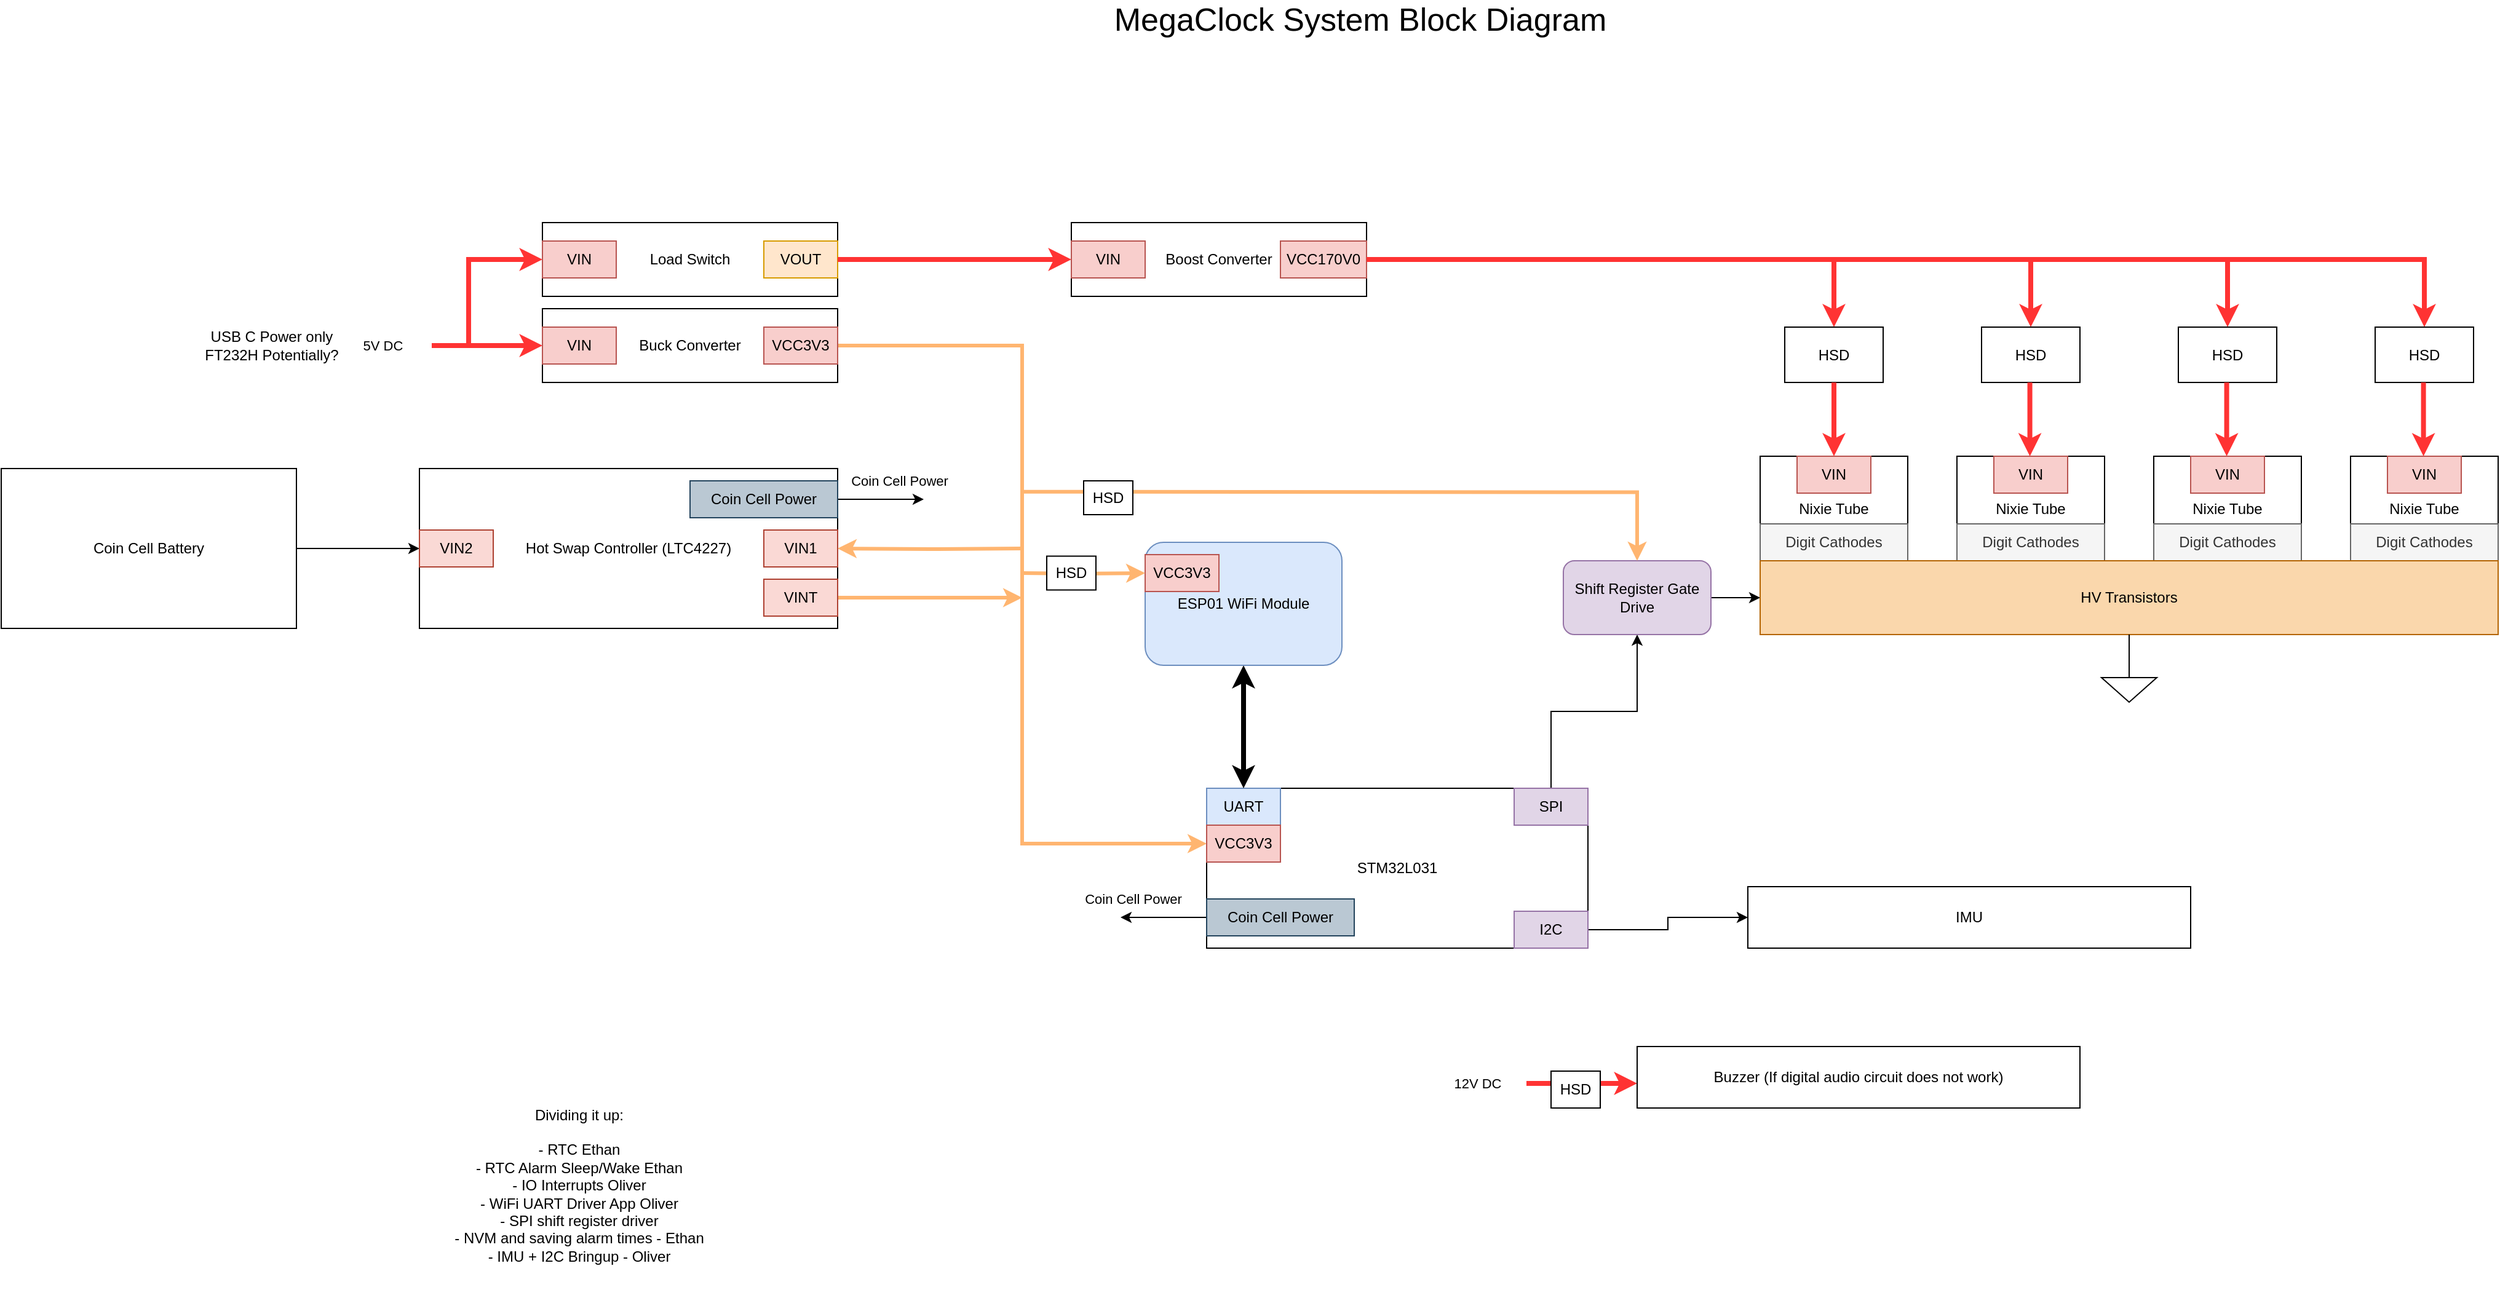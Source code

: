 <mxfile version="26.0.5">
  <diagram name="Page-1" id="FQtboYxObh5HlNedqWn5">
    <mxGraphModel dx="3290" dy="2416" grid="1" gridSize="10" guides="1" tooltips="1" connect="1" arrows="1" fold="1" page="1" pageScale="1" pageWidth="850" pageHeight="1100" math="0" shadow="0">
      <root>
        <mxCell id="0" />
        <mxCell id="1" parent="0" />
        <mxCell id="N4MrkXX1kl-cUDDmxv_e-1" value="STM32L031" style="rounded=0;whiteSpace=wrap;html=1;" parent="1" vertex="1">
          <mxGeometry x="270" y="440" width="310" height="130" as="geometry" />
        </mxCell>
        <mxCell id="N4MrkXX1kl-cUDDmxv_e-3" value="UART" style="rounded=0;whiteSpace=wrap;html=1;fillColor=#dae8fc;strokeColor=#6c8ebf;" parent="1" vertex="1">
          <mxGeometry x="270" y="440" width="60" height="30" as="geometry" />
        </mxCell>
        <mxCell id="N4MrkXX1kl-cUDDmxv_e-5" style="edgeStyle=orthogonalEdgeStyle;rounded=0;orthogonalLoop=1;jettySize=auto;html=1;entryX=0.5;entryY=0;entryDx=0;entryDy=0;strokeWidth=4;startArrow=classic;startFill=1;" parent="1" source="N4MrkXX1kl-cUDDmxv_e-4" target="N4MrkXX1kl-cUDDmxv_e-3" edge="1">
          <mxGeometry relative="1" as="geometry" />
        </mxCell>
        <mxCell id="N4MrkXX1kl-cUDDmxv_e-4" value="ESP01 WiFi Module" style="rounded=1;whiteSpace=wrap;html=1;fillColor=#dae8fc;strokeColor=#6c8ebf;" parent="1" vertex="1">
          <mxGeometry x="220" y="240" width="160" height="100" as="geometry" />
        </mxCell>
        <mxCell id="N4MrkXX1kl-cUDDmxv_e-6" value="Buck Converter" style="rounded=0;whiteSpace=wrap;html=1;" parent="1" vertex="1">
          <mxGeometry x="-270" y="50" width="240" height="60" as="geometry" />
        </mxCell>
        <mxCell id="N4MrkXX1kl-cUDDmxv_e-7" value="5V DC" style="endArrow=classic;html=1;rounded=0;entryX=0;entryY=0.5;entryDx=0;entryDy=0;strokeWidth=4;strokeColor=#FF3333;" parent="1" target="N4MrkXX1kl-cUDDmxv_e-6" edge="1">
          <mxGeometry x="-1" y="-40" width="50" height="50" relative="1" as="geometry">
            <mxPoint x="-360" y="80" as="sourcePoint" />
            <mxPoint x="-300" y="90" as="targetPoint" />
            <mxPoint x="-40" y="-40" as="offset" />
          </mxGeometry>
        </mxCell>
        <mxCell id="N4MrkXX1kl-cUDDmxv_e-13" value="" style="endArrow=classic;html=1;rounded=0;strokeWidth=4;strokeColor=#FF3333;entryX=0;entryY=0.5;entryDx=0;entryDy=0;" parent="1" target="N4MrkXX1kl-cUDDmxv_e-14" edge="1">
          <mxGeometry x="-0.111" y="20" width="50" height="50" relative="1" as="geometry">
            <mxPoint x="-330" y="80" as="sourcePoint" />
            <mxPoint x="-290" y="-155" as="targetPoint" />
            <mxPoint as="offset" />
            <Array as="points">
              <mxPoint x="-330" y="10" />
            </Array>
          </mxGeometry>
        </mxCell>
        <mxCell id="N4MrkXX1kl-cUDDmxv_e-14" value="Load Switch" style="rounded=0;whiteSpace=wrap;html=1;" parent="1" vertex="1">
          <mxGeometry x="-270" y="-20" width="240" height="60" as="geometry" />
        </mxCell>
        <mxCell id="N4MrkXX1kl-cUDDmxv_e-17" value="VIN" style="rounded=0;whiteSpace=wrap;html=1;fillColor=#f8cecc;strokeColor=#b85450;" parent="1" vertex="1">
          <mxGeometry x="-270" y="-5" width="60" height="30" as="geometry" />
        </mxCell>
        <mxCell id="N4MrkXX1kl-cUDDmxv_e-18" value="VOUT" style="rounded=0;whiteSpace=wrap;html=1;fillColor=#ffe6cc;strokeColor=#d79b00;" parent="1" vertex="1">
          <mxGeometry x="-90" y="-5" width="60" height="30" as="geometry" />
        </mxCell>
        <mxCell id="N4MrkXX1kl-cUDDmxv_e-19" value="VIN" style="rounded=0;whiteSpace=wrap;html=1;fillColor=#f8cecc;strokeColor=#b85450;" parent="1" vertex="1">
          <mxGeometry x="-270" y="65" width="60" height="30" as="geometry" />
        </mxCell>
        <mxCell id="N4MrkXX1kl-cUDDmxv_e-22" style="edgeStyle=orthogonalEdgeStyle;rounded=0;orthogonalLoop=1;jettySize=auto;html=1;strokeColor=#FFB570;strokeWidth=3;entryX=0;entryY=0.5;entryDx=0;entryDy=0;" parent="1" source="N4MrkXX1kl-cUDDmxv_e-20" target="N4MrkXX1kl-cUDDmxv_e-23" edge="1">
          <mxGeometry relative="1" as="geometry">
            <mxPoint x="30" y="100" as="targetPoint" />
          </mxGeometry>
        </mxCell>
        <mxCell id="N4MrkXX1kl-cUDDmxv_e-20" value="VCC3V3" style="rounded=0;whiteSpace=wrap;html=1;fillColor=#f8cecc;strokeColor=#b85450;" parent="1" vertex="1">
          <mxGeometry x="-90" y="65" width="60" height="30" as="geometry" />
        </mxCell>
        <mxCell id="N4MrkXX1kl-cUDDmxv_e-21" value="" style="endArrow=classic;html=1;rounded=0;strokeWidth=4;strokeColor=#FF3333;exitX=1;exitY=0.5;exitDx=0;exitDy=0;" parent="1" source="N4MrkXX1kl-cUDDmxv_e-18" edge="1">
          <mxGeometry x="-0.111" y="20" width="50" height="50" relative="1" as="geometry">
            <mxPoint x="110" y="-60" as="sourcePoint" />
            <mxPoint x="160" y="10" as="targetPoint" />
            <mxPoint as="offset" />
            <Array as="points" />
          </mxGeometry>
        </mxCell>
        <mxCell id="N4MrkXX1kl-cUDDmxv_e-23" value="VCC3V3" style="rounded=0;whiteSpace=wrap;html=1;fillColor=#f8cecc;strokeColor=#b85450;" parent="1" vertex="1">
          <mxGeometry x="270" y="470" width="60" height="30" as="geometry" />
        </mxCell>
        <mxCell id="N4MrkXX1kl-cUDDmxv_e-24" value="VCC3V3" style="rounded=0;whiteSpace=wrap;html=1;fillColor=#f8cecc;strokeColor=#b85450;" parent="1" vertex="1">
          <mxGeometry x="220" y="250" width="60" height="30" as="geometry" />
        </mxCell>
        <mxCell id="N4MrkXX1kl-cUDDmxv_e-25" style="edgeStyle=orthogonalEdgeStyle;rounded=0;orthogonalLoop=1;jettySize=auto;html=1;strokeColor=#FFB570;strokeWidth=3;entryX=0;entryY=0.25;entryDx=0;entryDy=0;" parent="1" target="N4MrkXX1kl-cUDDmxv_e-4" edge="1">
          <mxGeometry relative="1" as="geometry">
            <mxPoint x="280" y="495" as="targetPoint" />
            <mxPoint x="120" y="265" as="sourcePoint" />
          </mxGeometry>
        </mxCell>
        <mxCell id="N4MrkXX1kl-cUDDmxv_e-26" value="Boost Converter" style="rounded=0;whiteSpace=wrap;html=1;" parent="1" vertex="1">
          <mxGeometry x="160" y="-20" width="240" height="60" as="geometry" />
        </mxCell>
        <mxCell id="N4MrkXX1kl-cUDDmxv_e-27" value="VIN" style="rounded=0;whiteSpace=wrap;html=1;fillColor=#f8cecc;strokeColor=#b85450;" parent="1" vertex="1">
          <mxGeometry x="160" y="-5" width="60" height="30" as="geometry" />
        </mxCell>
        <mxCell id="N4MrkXX1kl-cUDDmxv_e-28" value="VCC170V0" style="rounded=0;whiteSpace=wrap;html=1;fillColor=#f8cecc;strokeColor=#b85450;" parent="1" vertex="1">
          <mxGeometry x="330" y="-5" width="70" height="30" as="geometry" />
        </mxCell>
        <mxCell id="N4MrkXX1kl-cUDDmxv_e-33" value="" style="endArrow=classic;html=1;rounded=0;strokeWidth=4;strokeColor=#FF3333;exitX=1;exitY=0.5;exitDx=0;exitDy=0;entryX=0.5;entryY=0;entryDx=0;entryDy=0;" parent="1" source="N4MrkXX1kl-cUDDmxv_e-28" edge="1">
          <mxGeometry x="-0.111" y="20" width="50" height="50" relative="1" as="geometry">
            <mxPoint x="430" y="20" as="sourcePoint" />
            <mxPoint x="780" y="65" as="targetPoint" />
            <mxPoint as="offset" />
            <Array as="points">
              <mxPoint x="780" y="10" />
            </Array>
          </mxGeometry>
        </mxCell>
        <mxCell id="N4MrkXX1kl-cUDDmxv_e-37" value="" style="endArrow=classic;html=1;rounded=0;strokeWidth=4;strokeColor=#FF3333;entryX=0.5;entryY=0;entryDx=0;entryDy=0;" parent="1" edge="1">
          <mxGeometry x="-0.111" y="20" width="50" height="50" relative="1" as="geometry">
            <mxPoint x="770" y="10" as="sourcePoint" />
            <mxPoint x="940" y="65" as="targetPoint" />
            <mxPoint as="offset" />
            <Array as="points">
              <mxPoint x="940" y="10" />
            </Array>
          </mxGeometry>
        </mxCell>
        <mxCell id="N4MrkXX1kl-cUDDmxv_e-41" value="" style="endArrow=classic;html=1;rounded=0;strokeWidth=4;strokeColor=#FF3333;entryX=0.5;entryY=0;entryDx=0;entryDy=0;" parent="1" edge="1">
          <mxGeometry x="-0.111" y="20" width="50" height="50" relative="1" as="geometry">
            <mxPoint x="930" y="10" as="sourcePoint" />
            <mxPoint x="1100" y="65" as="targetPoint" />
            <mxPoint as="offset" />
            <Array as="points">
              <mxPoint x="1100" y="10" />
            </Array>
          </mxGeometry>
        </mxCell>
        <mxCell id="N4MrkXX1kl-cUDDmxv_e-45" value="" style="endArrow=classic;html=1;rounded=0;strokeWidth=4;strokeColor=#FF3333;entryX=0.5;entryY=0;entryDx=0;entryDy=0;" parent="1" edge="1">
          <mxGeometry x="-0.111" y="20" width="50" height="50" relative="1" as="geometry">
            <mxPoint x="1090" y="10" as="sourcePoint" />
            <mxPoint x="1260" y="65" as="targetPoint" />
            <mxPoint as="offset" />
            <Array as="points">
              <mxPoint x="1260" y="10" />
            </Array>
          </mxGeometry>
        </mxCell>
        <mxCell id="N4MrkXX1kl-cUDDmxv_e-46" value="Nixie Tube" style="rounded=0;whiteSpace=wrap;html=1;" parent="1" vertex="1">
          <mxGeometry x="720" y="170" width="120" height="85" as="geometry" />
        </mxCell>
        <mxCell id="N4MrkXX1kl-cUDDmxv_e-47" value="VIN" style="rounded=0;whiteSpace=wrap;html=1;fillColor=#f8cecc;strokeColor=#b85450;" parent="1" vertex="1">
          <mxGeometry x="750" y="170" width="60" height="30" as="geometry" />
        </mxCell>
        <mxCell id="N4MrkXX1kl-cUDDmxv_e-48" value="Digit Cathodes" style="rounded=0;whiteSpace=wrap;html=1;fillColor=#f5f5f5;strokeColor=#666666;fontColor=#333333;" parent="1" vertex="1">
          <mxGeometry x="720" y="225" width="120" height="30" as="geometry" />
        </mxCell>
        <mxCell id="N4MrkXX1kl-cUDDmxv_e-49" value="Nixie Tube" style="rounded=0;whiteSpace=wrap;html=1;" parent="1" vertex="1">
          <mxGeometry x="880" y="170" width="120" height="85" as="geometry" />
        </mxCell>
        <mxCell id="N4MrkXX1kl-cUDDmxv_e-50" value="VIN" style="rounded=0;whiteSpace=wrap;html=1;fillColor=#f8cecc;strokeColor=#b85450;" parent="1" vertex="1">
          <mxGeometry x="910" y="170" width="60" height="30" as="geometry" />
        </mxCell>
        <mxCell id="N4MrkXX1kl-cUDDmxv_e-51" value="Digit Cathodes" style="rounded=0;whiteSpace=wrap;html=1;fillColor=#f5f5f5;strokeColor=#666666;fontColor=#333333;" parent="1" vertex="1">
          <mxGeometry x="880" y="225" width="120" height="30" as="geometry" />
        </mxCell>
        <mxCell id="N4MrkXX1kl-cUDDmxv_e-52" value="Nixie Tube" style="rounded=0;whiteSpace=wrap;html=1;" parent="1" vertex="1">
          <mxGeometry x="1040" y="170" width="120" height="85" as="geometry" />
        </mxCell>
        <mxCell id="N4MrkXX1kl-cUDDmxv_e-53" value="VIN" style="rounded=0;whiteSpace=wrap;html=1;fillColor=#f8cecc;strokeColor=#b85450;" parent="1" vertex="1">
          <mxGeometry x="1070" y="170" width="60" height="30" as="geometry" />
        </mxCell>
        <mxCell id="N4MrkXX1kl-cUDDmxv_e-54" value="Digit Cathodes" style="rounded=0;whiteSpace=wrap;html=1;fillColor=#f5f5f5;strokeColor=#666666;fontColor=#333333;" parent="1" vertex="1">
          <mxGeometry x="1040" y="225" width="120" height="30" as="geometry" />
        </mxCell>
        <mxCell id="N4MrkXX1kl-cUDDmxv_e-55" value="Nixie Tube" style="rounded=0;whiteSpace=wrap;html=1;" parent="1" vertex="1">
          <mxGeometry x="1200" y="170" width="120" height="85" as="geometry" />
        </mxCell>
        <mxCell id="N4MrkXX1kl-cUDDmxv_e-56" value="VIN" style="rounded=0;whiteSpace=wrap;html=1;fillColor=#f8cecc;strokeColor=#b85450;" parent="1" vertex="1">
          <mxGeometry x="1230" y="170" width="60" height="30" as="geometry" />
        </mxCell>
        <mxCell id="N4MrkXX1kl-cUDDmxv_e-57" value="Digit Cathodes" style="rounded=0;whiteSpace=wrap;html=1;fillColor=#f5f5f5;strokeColor=#666666;fontColor=#333333;" parent="1" vertex="1">
          <mxGeometry x="1200" y="225" width="120" height="30" as="geometry" />
        </mxCell>
        <mxCell id="N4MrkXX1kl-cUDDmxv_e-58" value="HSD" style="rounded=0;whiteSpace=wrap;html=1;" parent="1" vertex="1">
          <mxGeometry x="740" y="65" width="80" height="45" as="geometry" />
        </mxCell>
        <mxCell id="N4MrkXX1kl-cUDDmxv_e-59" value="HSD" style="rounded=0;whiteSpace=wrap;html=1;" parent="1" vertex="1">
          <mxGeometry x="900" y="65" width="80" height="45" as="geometry" />
        </mxCell>
        <mxCell id="N4MrkXX1kl-cUDDmxv_e-60" value="HSD" style="rounded=0;whiteSpace=wrap;html=1;" parent="1" vertex="1">
          <mxGeometry x="1060" y="65" width="80" height="45" as="geometry" />
        </mxCell>
        <mxCell id="N4MrkXX1kl-cUDDmxv_e-61" value="HSD" style="rounded=0;whiteSpace=wrap;html=1;" parent="1" vertex="1">
          <mxGeometry x="1220" y="65" width="80" height="45" as="geometry" />
        </mxCell>
        <mxCell id="N4MrkXX1kl-cUDDmxv_e-62" value="" style="endArrow=classic;html=1;rounded=0;strokeWidth=4;strokeColor=#FF3333;exitX=0.5;exitY=1;exitDx=0;exitDy=0;entryX=0.5;entryY=0;entryDx=0;entryDy=0;" parent="1" source="N4MrkXX1kl-cUDDmxv_e-58" target="N4MrkXX1kl-cUDDmxv_e-47" edge="1">
          <mxGeometry x="-0.111" y="20" width="50" height="50" relative="1" as="geometry">
            <mxPoint x="300" y="130" as="sourcePoint" />
            <mxPoint x="680" y="185" as="targetPoint" />
            <mxPoint as="offset" />
            <Array as="points" />
          </mxGeometry>
        </mxCell>
        <mxCell id="N4MrkXX1kl-cUDDmxv_e-63" value="" style="endArrow=classic;html=1;rounded=0;strokeWidth=4;strokeColor=#FF3333;exitX=0.5;exitY=1;exitDx=0;exitDy=0;entryX=0.5;entryY=0;entryDx=0;entryDy=0;" parent="1" edge="1">
          <mxGeometry x="-0.111" y="20" width="50" height="50" relative="1" as="geometry">
            <mxPoint x="939.29" y="110" as="sourcePoint" />
            <mxPoint x="939.29" y="170" as="targetPoint" />
            <mxPoint as="offset" />
            <Array as="points" />
          </mxGeometry>
        </mxCell>
        <mxCell id="N4MrkXX1kl-cUDDmxv_e-64" value="" style="endArrow=classic;html=1;rounded=0;strokeWidth=4;strokeColor=#FF3333;exitX=0.5;exitY=1;exitDx=0;exitDy=0;entryX=0.5;entryY=0;entryDx=0;entryDy=0;" parent="1" edge="1">
          <mxGeometry x="-0.111" y="20" width="50" height="50" relative="1" as="geometry">
            <mxPoint x="1099.29" y="110" as="sourcePoint" />
            <mxPoint x="1099.29" y="170" as="targetPoint" />
            <mxPoint as="offset" />
            <Array as="points" />
          </mxGeometry>
        </mxCell>
        <mxCell id="N4MrkXX1kl-cUDDmxv_e-65" value="" style="endArrow=classic;html=1;rounded=0;strokeWidth=4;strokeColor=#FF3333;exitX=0.5;exitY=1;exitDx=0;exitDy=0;entryX=0.5;entryY=0;entryDx=0;entryDy=0;" parent="1" edge="1">
          <mxGeometry x="-0.111" y="20" width="50" height="50" relative="1" as="geometry">
            <mxPoint x="1259.29" y="110" as="sourcePoint" />
            <mxPoint x="1259.29" y="170" as="targetPoint" />
            <mxPoint as="offset" />
            <Array as="points" />
          </mxGeometry>
        </mxCell>
        <mxCell id="N4MrkXX1kl-cUDDmxv_e-76" style="edgeStyle=orthogonalEdgeStyle;rounded=0;orthogonalLoop=1;jettySize=auto;html=1;entryX=0.5;entryY=1;entryDx=0;entryDy=0;" parent="1" source="N4MrkXX1kl-cUDDmxv_e-67" target="N4MrkXX1kl-cUDDmxv_e-75" edge="1">
          <mxGeometry relative="1" as="geometry" />
        </mxCell>
        <mxCell id="N4MrkXX1kl-cUDDmxv_e-67" value="SPI" style="rounded=0;whiteSpace=wrap;html=1;fillColor=#e1d5e7;strokeColor=#9673a6;" parent="1" vertex="1">
          <mxGeometry x="520" y="440" width="60" height="30" as="geometry" />
        </mxCell>
        <mxCell id="N4MrkXX1kl-cUDDmxv_e-68" value="HV Transistors" style="rounded=0;whiteSpace=wrap;html=1;fillColor=#fad7ac;strokeColor=#b46504;" parent="1" vertex="1">
          <mxGeometry x="720" y="255" width="600" height="60" as="geometry" />
        </mxCell>
        <mxCell id="N4MrkXX1kl-cUDDmxv_e-71" value="" style="pointerEvents=1;verticalLabelPosition=bottom;shadow=0;dashed=0;align=center;html=1;verticalAlign=top;shape=mxgraph.electrical.signal_sources.signal_ground;" parent="1" vertex="1">
          <mxGeometry x="997.5" y="340" width="45" height="30" as="geometry" />
        </mxCell>
        <mxCell id="N4MrkXX1kl-cUDDmxv_e-72" style="edgeStyle=orthogonalEdgeStyle;rounded=0;orthogonalLoop=1;jettySize=auto;html=1;entryX=0.5;entryY=0;entryDx=0;entryDy=0;entryPerimeter=0;endArrow=none;endFill=0;" parent="1" source="N4MrkXX1kl-cUDDmxv_e-68" target="N4MrkXX1kl-cUDDmxv_e-71" edge="1">
          <mxGeometry relative="1" as="geometry" />
        </mxCell>
        <mxCell id="N4MrkXX1kl-cUDDmxv_e-77" style="edgeStyle=orthogonalEdgeStyle;rounded=0;orthogonalLoop=1;jettySize=auto;html=1;entryX=0;entryY=0.5;entryDx=0;entryDy=0;" parent="1" source="N4MrkXX1kl-cUDDmxv_e-75" target="N4MrkXX1kl-cUDDmxv_e-68" edge="1">
          <mxGeometry relative="1" as="geometry" />
        </mxCell>
        <mxCell id="N4MrkXX1kl-cUDDmxv_e-75" value="Shift Register Gate Drive" style="rounded=1;whiteSpace=wrap;html=1;fillColor=#e1d5e7;strokeColor=#9673a6;" parent="1" vertex="1">
          <mxGeometry x="560" y="255" width="120" height="60" as="geometry" />
        </mxCell>
        <mxCell id="N4MrkXX1kl-cUDDmxv_e-90" value="Hot Swap Controller (LTC4227)" style="rounded=0;whiteSpace=wrap;html=1;" parent="1" vertex="1">
          <mxGeometry x="-370" y="180" width="340" height="130" as="geometry" />
        </mxCell>
        <mxCell id="N4MrkXX1kl-cUDDmxv_e-91" style="edgeStyle=orthogonalEdgeStyle;rounded=0;orthogonalLoop=1;jettySize=auto;html=1;strokeColor=#FFB570;strokeWidth=3;entryX=1;entryY=0.5;entryDx=0;entryDy=0;" parent="1" target="N4MrkXX1kl-cUDDmxv_e-90" edge="1">
          <mxGeometry relative="1" as="geometry">
            <mxPoint x="90" y="255" as="targetPoint" />
            <mxPoint x="120" y="245" as="sourcePoint" />
          </mxGeometry>
        </mxCell>
        <mxCell id="N4MrkXX1kl-cUDDmxv_e-95" style="edgeStyle=orthogonalEdgeStyle;rounded=0;orthogonalLoop=1;jettySize=auto;html=1;strokeColor=#FFB570;strokeWidth=3;" parent="1" source="N4MrkXX1kl-cUDDmxv_e-92" edge="1">
          <mxGeometry relative="1" as="geometry">
            <mxPoint x="120" y="285" as="targetPoint" />
          </mxGeometry>
        </mxCell>
        <mxCell id="N4MrkXX1kl-cUDDmxv_e-92" value="VINT" style="rounded=0;whiteSpace=wrap;html=1;fillColor=#fad9d5;strokeColor=#ae4132;" parent="1" vertex="1">
          <mxGeometry x="-90" y="270" width="60" height="30" as="geometry" />
        </mxCell>
        <mxCell id="N4MrkXX1kl-cUDDmxv_e-96" style="edgeStyle=orthogonalEdgeStyle;rounded=0;orthogonalLoop=1;jettySize=auto;html=1;entryX=0;entryY=0.5;entryDx=0;entryDy=0;" parent="1" source="N4MrkXX1kl-cUDDmxv_e-93" target="N4MrkXX1kl-cUDDmxv_e-90" edge="1">
          <mxGeometry relative="1" as="geometry" />
        </mxCell>
        <mxCell id="N4MrkXX1kl-cUDDmxv_e-93" value="Coin Cell Battery" style="rounded=0;whiteSpace=wrap;html=1;" parent="1" vertex="1">
          <mxGeometry x="-710" y="180" width="240" height="130" as="geometry" />
        </mxCell>
        <mxCell id="N4MrkXX1kl-cUDDmxv_e-103" value="Coin Cell Power" style="edgeStyle=orthogonalEdgeStyle;rounded=0;orthogonalLoop=1;jettySize=auto;html=1;" parent="1" source="N4MrkXX1kl-cUDDmxv_e-97" edge="1">
          <mxGeometry x="0.708" y="-15" relative="1" as="geometry">
            <mxPoint x="200" y="545" as="targetPoint" />
            <mxPoint x="-1" as="offset" />
          </mxGeometry>
        </mxCell>
        <mxCell id="N4MrkXX1kl-cUDDmxv_e-97" value="Coin Cell Power" style="rounded=0;whiteSpace=wrap;html=1;fillColor=#bac8d3;strokeColor=#23445d;" parent="1" vertex="1">
          <mxGeometry x="270" y="530" width="120" height="30" as="geometry" />
        </mxCell>
        <mxCell id="N4MrkXX1kl-cUDDmxv_e-99" value="Coin Cell Power" style="edgeStyle=orthogonalEdgeStyle;rounded=0;orthogonalLoop=1;jettySize=auto;html=1;" parent="1" source="N4MrkXX1kl-cUDDmxv_e-98" edge="1">
          <mxGeometry x="0.439" y="15" relative="1" as="geometry">
            <mxPoint x="40" y="205" as="targetPoint" />
            <mxPoint as="offset" />
          </mxGeometry>
        </mxCell>
        <mxCell id="N4MrkXX1kl-cUDDmxv_e-98" value="Coin Cell Power" style="rounded=0;whiteSpace=wrap;html=1;fillColor=#bac8d3;strokeColor=#23445d;" parent="1" vertex="1">
          <mxGeometry x="-150" y="190" width="120" height="30" as="geometry" />
        </mxCell>
        <mxCell id="N4MrkXX1kl-cUDDmxv_e-104" value="VIN1" style="rounded=0;whiteSpace=wrap;html=1;fillColor=#fad9d5;strokeColor=#ae4132;" parent="1" vertex="1">
          <mxGeometry x="-90" y="230" width="60" height="30" as="geometry" />
        </mxCell>
        <mxCell id="N4MrkXX1kl-cUDDmxv_e-105" value="VIN2" style="rounded=0;whiteSpace=wrap;html=1;fillColor=#fad9d5;strokeColor=#ae4132;" parent="1" vertex="1">
          <mxGeometry x="-370" y="230" width="60" height="30" as="geometry" />
        </mxCell>
        <mxCell id="N4MrkXX1kl-cUDDmxv_e-107" value="HSD" style="rounded=0;whiteSpace=wrap;html=1;" parent="1" vertex="1">
          <mxGeometry x="140" y="251.25" width="40" height="27.5" as="geometry" />
        </mxCell>
        <mxCell id="N4MrkXX1kl-cUDDmxv_e-110" style="edgeStyle=orthogonalEdgeStyle;rounded=0;orthogonalLoop=1;jettySize=auto;html=1;strokeColor=#FFB570;strokeWidth=3;entryX=0.5;entryY=0;entryDx=0;entryDy=0;" parent="1" target="N4MrkXX1kl-cUDDmxv_e-75" edge="1">
          <mxGeometry relative="1" as="geometry">
            <mxPoint x="220" y="198.82" as="targetPoint" />
            <mxPoint x="120" y="198.82" as="sourcePoint" />
          </mxGeometry>
        </mxCell>
        <mxCell id="N4MrkXX1kl-cUDDmxv_e-111" value="HSD" style="rounded=0;whiteSpace=wrap;html=1;" parent="1" vertex="1">
          <mxGeometry x="170" y="190" width="40" height="27.5" as="geometry" />
        </mxCell>
        <mxCell id="N4MrkXX1kl-cUDDmxv_e-114" value="12V DC" style="endArrow=classic;html=1;rounded=0;entryX=0;entryY=0.5;entryDx=0;entryDy=0;strokeWidth=4;strokeColor=#FF3333;" parent="1" edge="1">
          <mxGeometry x="-1" y="-40" width="50" height="50" relative="1" as="geometry">
            <mxPoint x="530" y="680" as="sourcePoint" />
            <mxPoint x="620" y="680" as="targetPoint" />
            <mxPoint x="-40" y="-40" as="offset" />
          </mxGeometry>
        </mxCell>
        <mxCell id="N4MrkXX1kl-cUDDmxv_e-116" value="HSD" style="rounded=0;whiteSpace=wrap;html=1;" parent="1" vertex="1">
          <mxGeometry x="550" y="670" width="40" height="30" as="geometry" />
        </mxCell>
        <mxCell id="N4MrkXX1kl-cUDDmxv_e-117" value="Buzzer (If digital audio circuit does not work)" style="rounded=0;whiteSpace=wrap;html=1;" parent="1" vertex="1">
          <mxGeometry x="620" y="650" width="360" height="50" as="geometry" />
        </mxCell>
        <mxCell id="N4MrkXX1kl-cUDDmxv_e-118" value="&lt;font style=&quot;font-size: 26px;&quot;&gt;MegaClock System Block Diagram&lt;/font&gt;" style="text;html=1;align=center;verticalAlign=middle;whiteSpace=wrap;rounded=0;" parent="1" vertex="1">
          <mxGeometry x="-240" y="-200" width="1270" height="30" as="geometry" />
        </mxCell>
        <mxCell id="NZ5sX12wLIC-msP7mWsn-1" value="USB C Power only&lt;br&gt;FT232H Potentially?" style="text;html=1;align=center;verticalAlign=middle;whiteSpace=wrap;rounded=0;" vertex="1" parent="1">
          <mxGeometry x="-560" y="17.5" width="140" height="125" as="geometry" />
        </mxCell>
        <mxCell id="NZ5sX12wLIC-msP7mWsn-2" value="&lt;div&gt;Dividing it up:&lt;/div&gt;&lt;div&gt;&lt;br&gt;&lt;/div&gt;&lt;div&gt;- RTC Ethan&lt;/div&gt;&lt;div&gt;- RTC Alarm Sleep/Wake Ethan&lt;/div&gt;&lt;div&gt;- IO Interrupts Oliver&lt;/div&gt;&lt;div&gt;- WiFi UART Driver App Oliver&lt;/div&gt;&lt;div&gt;- SPI shift register driver&lt;/div&gt;&lt;div&gt;- NVM and saving alarm times - Ethan&lt;/div&gt;&lt;div&gt;- IMU + I2C Bringup - Oliver&lt;br&gt;&lt;/div&gt;&lt;div&gt;&amp;nbsp;&lt;br&gt;&lt;/div&gt;" style="text;html=1;align=center;verticalAlign=middle;whiteSpace=wrap;rounded=0;" vertex="1" parent="1">
          <mxGeometry x="-420" y="680" width="360" height="180" as="geometry" />
        </mxCell>
        <mxCell id="NZ5sX12wLIC-msP7mWsn-3" value="IMU" style="rounded=0;whiteSpace=wrap;html=1;" vertex="1" parent="1">
          <mxGeometry x="710" y="520" width="360" height="50" as="geometry" />
        </mxCell>
        <mxCell id="NZ5sX12wLIC-msP7mWsn-5" style="edgeStyle=orthogonalEdgeStyle;rounded=0;orthogonalLoop=1;jettySize=auto;html=1;entryX=0;entryY=0.5;entryDx=0;entryDy=0;" edge="1" parent="1" source="NZ5sX12wLIC-msP7mWsn-4" target="NZ5sX12wLIC-msP7mWsn-3">
          <mxGeometry relative="1" as="geometry" />
        </mxCell>
        <mxCell id="NZ5sX12wLIC-msP7mWsn-4" value="I2C" style="rounded=0;whiteSpace=wrap;html=1;fillColor=#e1d5e7;strokeColor=#9673a6;" vertex="1" parent="1">
          <mxGeometry x="520" y="540" width="60" height="30" as="geometry" />
        </mxCell>
      </root>
    </mxGraphModel>
  </diagram>
</mxfile>
